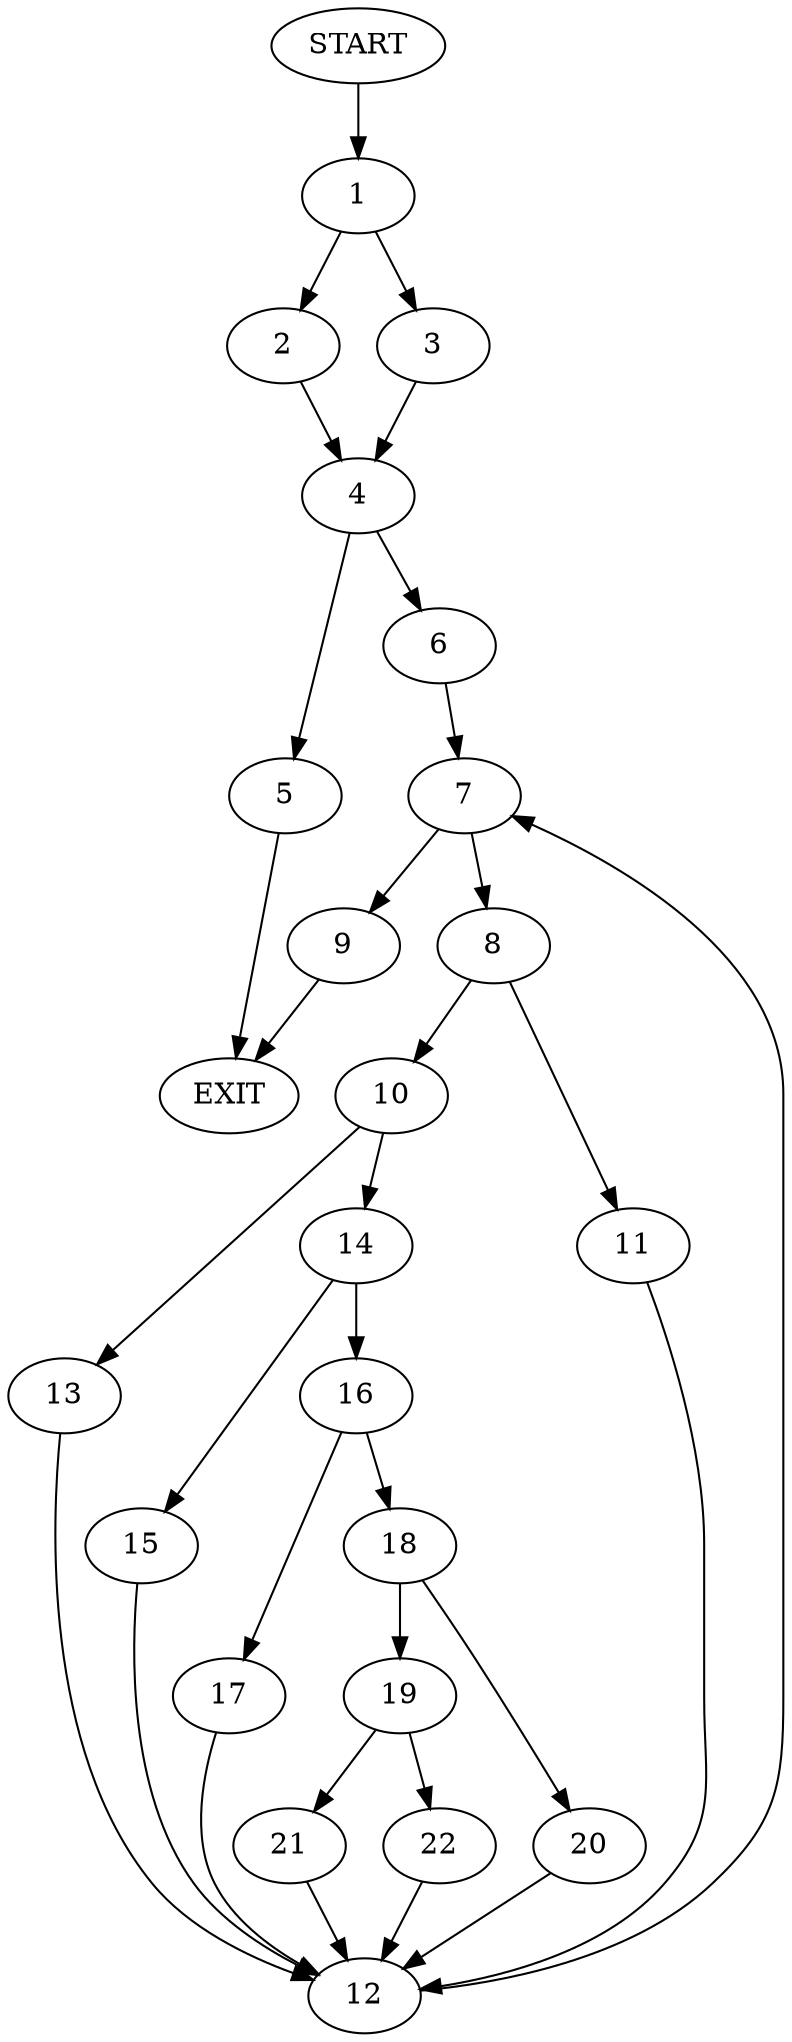 digraph {
0 [label="START"]
23 [label="EXIT"]
0 -> 1
1 -> 2
1 -> 3
2 -> 4
3 -> 4
4 -> 5
4 -> 6
5 -> 23
6 -> 7
7 -> 8
7 -> 9
9 -> 23
8 -> 10
8 -> 11
11 -> 12
10 -> 13
10 -> 14
12 -> 7
13 -> 12
14 -> 15
14 -> 16
16 -> 17
16 -> 18
15 -> 12
17 -> 12
18 -> 19
18 -> 20
20 -> 12
19 -> 21
19 -> 22
22 -> 12
21 -> 12
}
